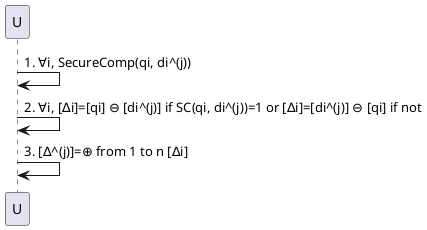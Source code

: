 @startuml
U -> U: 1. ∀i, SecureComp(qi, di^(j))
U -> U: 2. ∀i, [∆i]=[qi] ⊖ [di^(j)] if SC(qi, di^(j))=1 or [∆i]=[di^(j)] ⊖ [qi] if not
U -> U: 3. [∆^(j)]=⊕ from 1 to n [∆i]
@enduml
